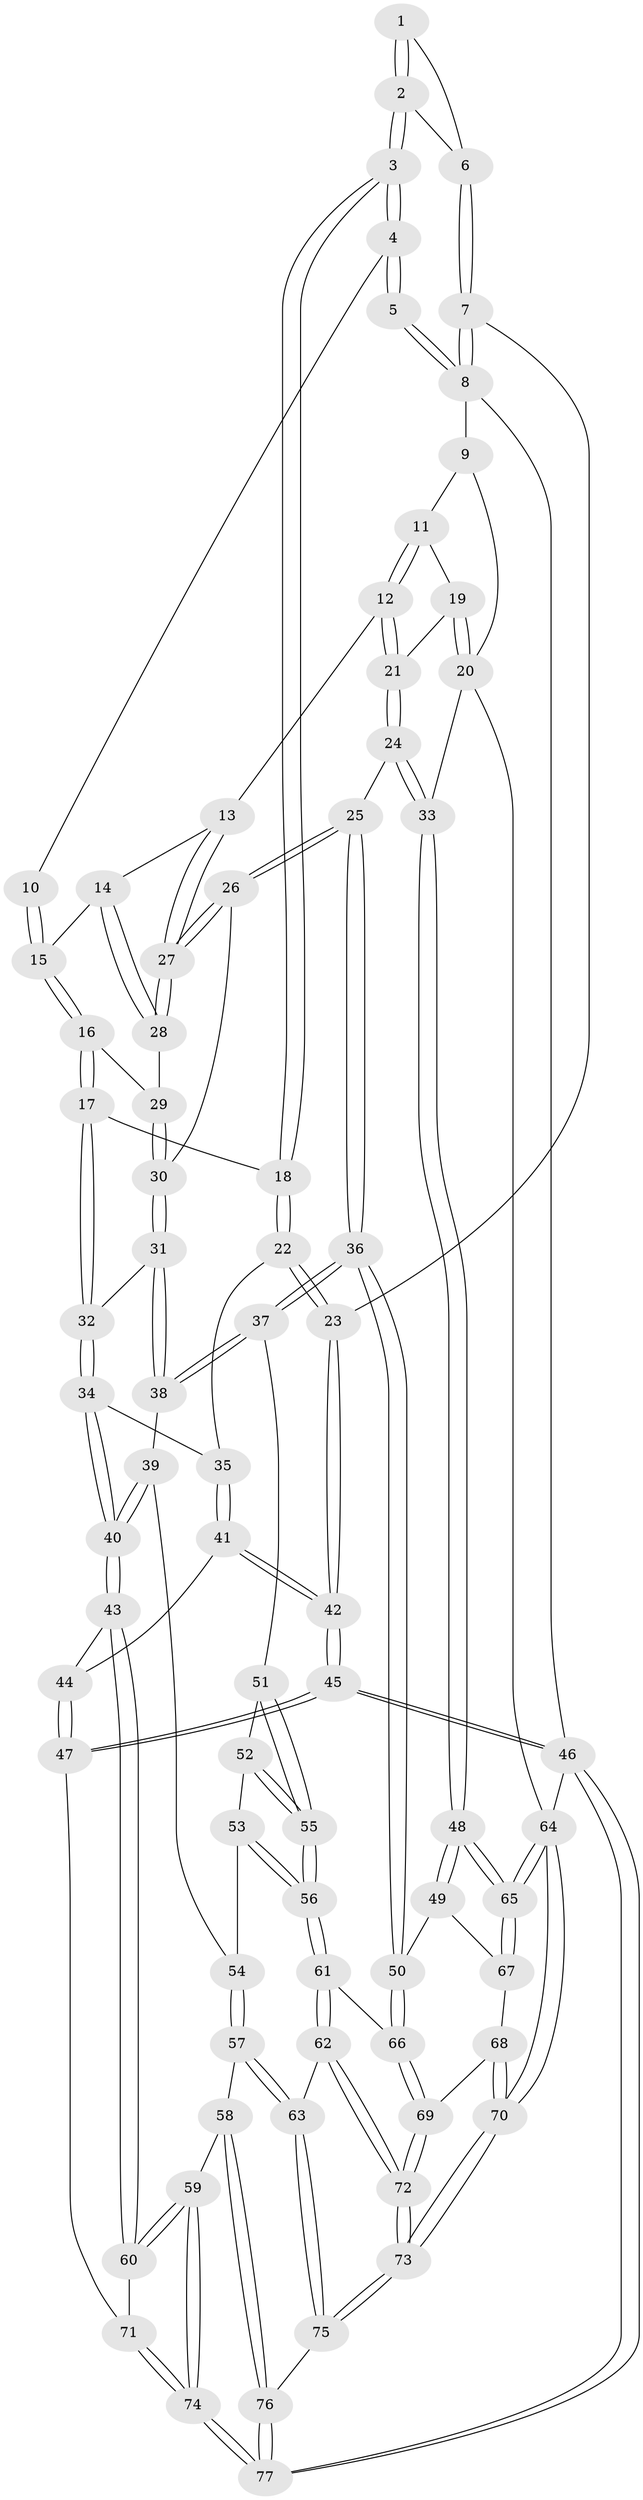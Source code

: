 // Generated by graph-tools (version 1.1) at 2025/11/02/27/25 16:11:58]
// undirected, 77 vertices, 189 edges
graph export_dot {
graph [start="1"]
  node [color=gray90,style=filled];
  1 [pos="+0.0903977800586908+0"];
  2 [pos="+0.21133373736472943+0.1573248795871244"];
  3 [pos="+0.2927390852268312+0.21396206809360047"];
  4 [pos="+0.4479236497915503+0"];
  5 [pos="+0+0"];
  6 [pos="+0.06517713632659199+0.1626808882377987"];
  7 [pos="+0+0.328815185496541"];
  8 [pos="+0+0"];
  9 [pos="+0.759161656267442+0"];
  10 [pos="+0.4901402940321244+0"];
  11 [pos="+0.8261109311588039+0.03199715581028889"];
  12 [pos="+0.738735775538813+0.18212900993581818"];
  13 [pos="+0.7230089656196071+0.18559787865642743"];
  14 [pos="+0.7076922052948681+0.18719912515372855"];
  15 [pos="+0.5486233781655311+0.01058869044228908"];
  16 [pos="+0.5119483639642455+0.2657802662900455"];
  17 [pos="+0.29756195441188893+0.24279146095537904"];
  18 [pos="+0.29708345296918387+0.2422588627309339"];
  19 [pos="+0.9333914729178465+0.09446062537050146"];
  20 [pos="+1+0.04173939046445564"];
  21 [pos="+0.8908172364103146+0.2944720079721667"];
  22 [pos="+0.017067679814499487+0.3570996700589656"];
  23 [pos="+0+0.3563458774635252"];
  24 [pos="+0.997297327752209+0.4787076139705025"];
  25 [pos="+0.8716681079365609+0.5180285249432615"];
  26 [pos="+0.7554757372536415+0.43242385033745945"];
  27 [pos="+0.7522912740804145+0.42342147584044876"];
  28 [pos="+0.6579630820785999+0.23457685744693918"];
  29 [pos="+0.5536103226572773+0.2934078427165128"];
  30 [pos="+0.5660931524041888+0.3696910214343176"];
  31 [pos="+0.5106924658967897+0.48032963827474745"];
  32 [pos="+0.32554595452361557+0.46280084778015046"];
  33 [pos="+1+0.492195141548133"];
  34 [pos="+0.30005496965994377+0.49920593453945783"];
  35 [pos="+0.2182670418510436+0.5168953913203799"];
  36 [pos="+0.7125094941786458+0.658349920559926"];
  37 [pos="+0.6997282624254354+0.6568159044659821"];
  38 [pos="+0.5507832520233307+0.5570878625274807"];
  39 [pos="+0.3880522635059833+0.6791942168554214"];
  40 [pos="+0.3535102689185111+0.6793546654834876"];
  41 [pos="+0.14002321100582796+0.6015799695590798"];
  42 [pos="+0+0.5131883877193611"];
  43 [pos="+0.27347288766433725+0.7825917639695132"];
  44 [pos="+0.15015443133431366+0.6687586931363967"];
  45 [pos="+0+0.8467272340083133"];
  46 [pos="+0+1"];
  47 [pos="+0+0.8393642025754011"];
  48 [pos="+1+0.7023163109432097"];
  49 [pos="+0.8495102189150913+0.8214962637390099"];
  50 [pos="+0.7176155478479849+0.6808866889717412"];
  51 [pos="+0.6805758695795833+0.6682254689104513"];
  52 [pos="+0.5125840188785606+0.7305941918342911"];
  53 [pos="+0.48416071446051195+0.7360789019560462"];
  54 [pos="+0.47881795739909827+0.735906270225357"];
  55 [pos="+0.5467160645353449+0.830747125833098"];
  56 [pos="+0.533175730965779+0.8576534582071634"];
  57 [pos="+0.4328084290992446+0.8903613505623924"];
  58 [pos="+0.386424206607049+0.884318756560987"];
  59 [pos="+0.3134409809080126+0.8681729805274885"];
  60 [pos="+0.2722098664989236+0.7967582936110797"];
  61 [pos="+0.5296002635363747+0.872203202852845"];
  62 [pos="+0.5160983123100183+0.893586554719203"];
  63 [pos="+0.46454343285463906+0.9059700532647755"];
  64 [pos="+1+1"];
  65 [pos="+1+1"];
  66 [pos="+0.6923074085486572+0.8212228522133023"];
  67 [pos="+0.8510441582176639+0.832240350132071"];
  68 [pos="+0.8213115832032972+0.8857965179380147"];
  69 [pos="+0.6969299025631791+0.8872428762683771"];
  70 [pos="+0.859245430419163+1"];
  71 [pos="+0.06831793573464674+0.8705714961504396"];
  72 [pos="+0.6747070694278192+0.9922162979943124"];
  73 [pos="+0.761839015830766+1"];
  74 [pos="+0.23200699943529665+1"];
  75 [pos="+0.4880569905034839+1"];
  76 [pos="+0.4056200673298324+1"];
  77 [pos="+0.2336382900262077+1"];
  1 -- 2;
  1 -- 2;
  1 -- 6;
  2 -- 3;
  2 -- 3;
  2 -- 6;
  3 -- 4;
  3 -- 4;
  3 -- 18;
  3 -- 18;
  4 -- 5;
  4 -- 5;
  4 -- 10;
  5 -- 8;
  5 -- 8;
  6 -- 7;
  6 -- 7;
  7 -- 8;
  7 -- 8;
  7 -- 23;
  8 -- 9;
  8 -- 46;
  9 -- 11;
  9 -- 20;
  10 -- 15;
  10 -- 15;
  11 -- 12;
  11 -- 12;
  11 -- 19;
  12 -- 13;
  12 -- 21;
  12 -- 21;
  13 -- 14;
  13 -- 27;
  13 -- 27;
  14 -- 15;
  14 -- 28;
  14 -- 28;
  15 -- 16;
  15 -- 16;
  16 -- 17;
  16 -- 17;
  16 -- 29;
  17 -- 18;
  17 -- 32;
  17 -- 32;
  18 -- 22;
  18 -- 22;
  19 -- 20;
  19 -- 20;
  19 -- 21;
  20 -- 33;
  20 -- 64;
  21 -- 24;
  21 -- 24;
  22 -- 23;
  22 -- 23;
  22 -- 35;
  23 -- 42;
  23 -- 42;
  24 -- 25;
  24 -- 33;
  24 -- 33;
  25 -- 26;
  25 -- 26;
  25 -- 36;
  25 -- 36;
  26 -- 27;
  26 -- 27;
  26 -- 30;
  27 -- 28;
  27 -- 28;
  28 -- 29;
  29 -- 30;
  29 -- 30;
  30 -- 31;
  30 -- 31;
  31 -- 32;
  31 -- 38;
  31 -- 38;
  32 -- 34;
  32 -- 34;
  33 -- 48;
  33 -- 48;
  34 -- 35;
  34 -- 40;
  34 -- 40;
  35 -- 41;
  35 -- 41;
  36 -- 37;
  36 -- 37;
  36 -- 50;
  36 -- 50;
  37 -- 38;
  37 -- 38;
  37 -- 51;
  38 -- 39;
  39 -- 40;
  39 -- 40;
  39 -- 54;
  40 -- 43;
  40 -- 43;
  41 -- 42;
  41 -- 42;
  41 -- 44;
  42 -- 45;
  42 -- 45;
  43 -- 44;
  43 -- 60;
  43 -- 60;
  44 -- 47;
  44 -- 47;
  45 -- 46;
  45 -- 46;
  45 -- 47;
  45 -- 47;
  46 -- 77;
  46 -- 77;
  46 -- 64;
  47 -- 71;
  48 -- 49;
  48 -- 49;
  48 -- 65;
  48 -- 65;
  49 -- 50;
  49 -- 67;
  50 -- 66;
  50 -- 66;
  51 -- 52;
  51 -- 55;
  51 -- 55;
  52 -- 53;
  52 -- 55;
  52 -- 55;
  53 -- 54;
  53 -- 56;
  53 -- 56;
  54 -- 57;
  54 -- 57;
  55 -- 56;
  55 -- 56;
  56 -- 61;
  56 -- 61;
  57 -- 58;
  57 -- 63;
  57 -- 63;
  58 -- 59;
  58 -- 76;
  58 -- 76;
  59 -- 60;
  59 -- 60;
  59 -- 74;
  59 -- 74;
  60 -- 71;
  61 -- 62;
  61 -- 62;
  61 -- 66;
  62 -- 63;
  62 -- 72;
  62 -- 72;
  63 -- 75;
  63 -- 75;
  64 -- 65;
  64 -- 65;
  64 -- 70;
  64 -- 70;
  65 -- 67;
  65 -- 67;
  66 -- 69;
  66 -- 69;
  67 -- 68;
  68 -- 69;
  68 -- 70;
  68 -- 70;
  69 -- 72;
  69 -- 72;
  70 -- 73;
  70 -- 73;
  71 -- 74;
  71 -- 74;
  72 -- 73;
  72 -- 73;
  73 -- 75;
  73 -- 75;
  74 -- 77;
  74 -- 77;
  75 -- 76;
  76 -- 77;
  76 -- 77;
}
